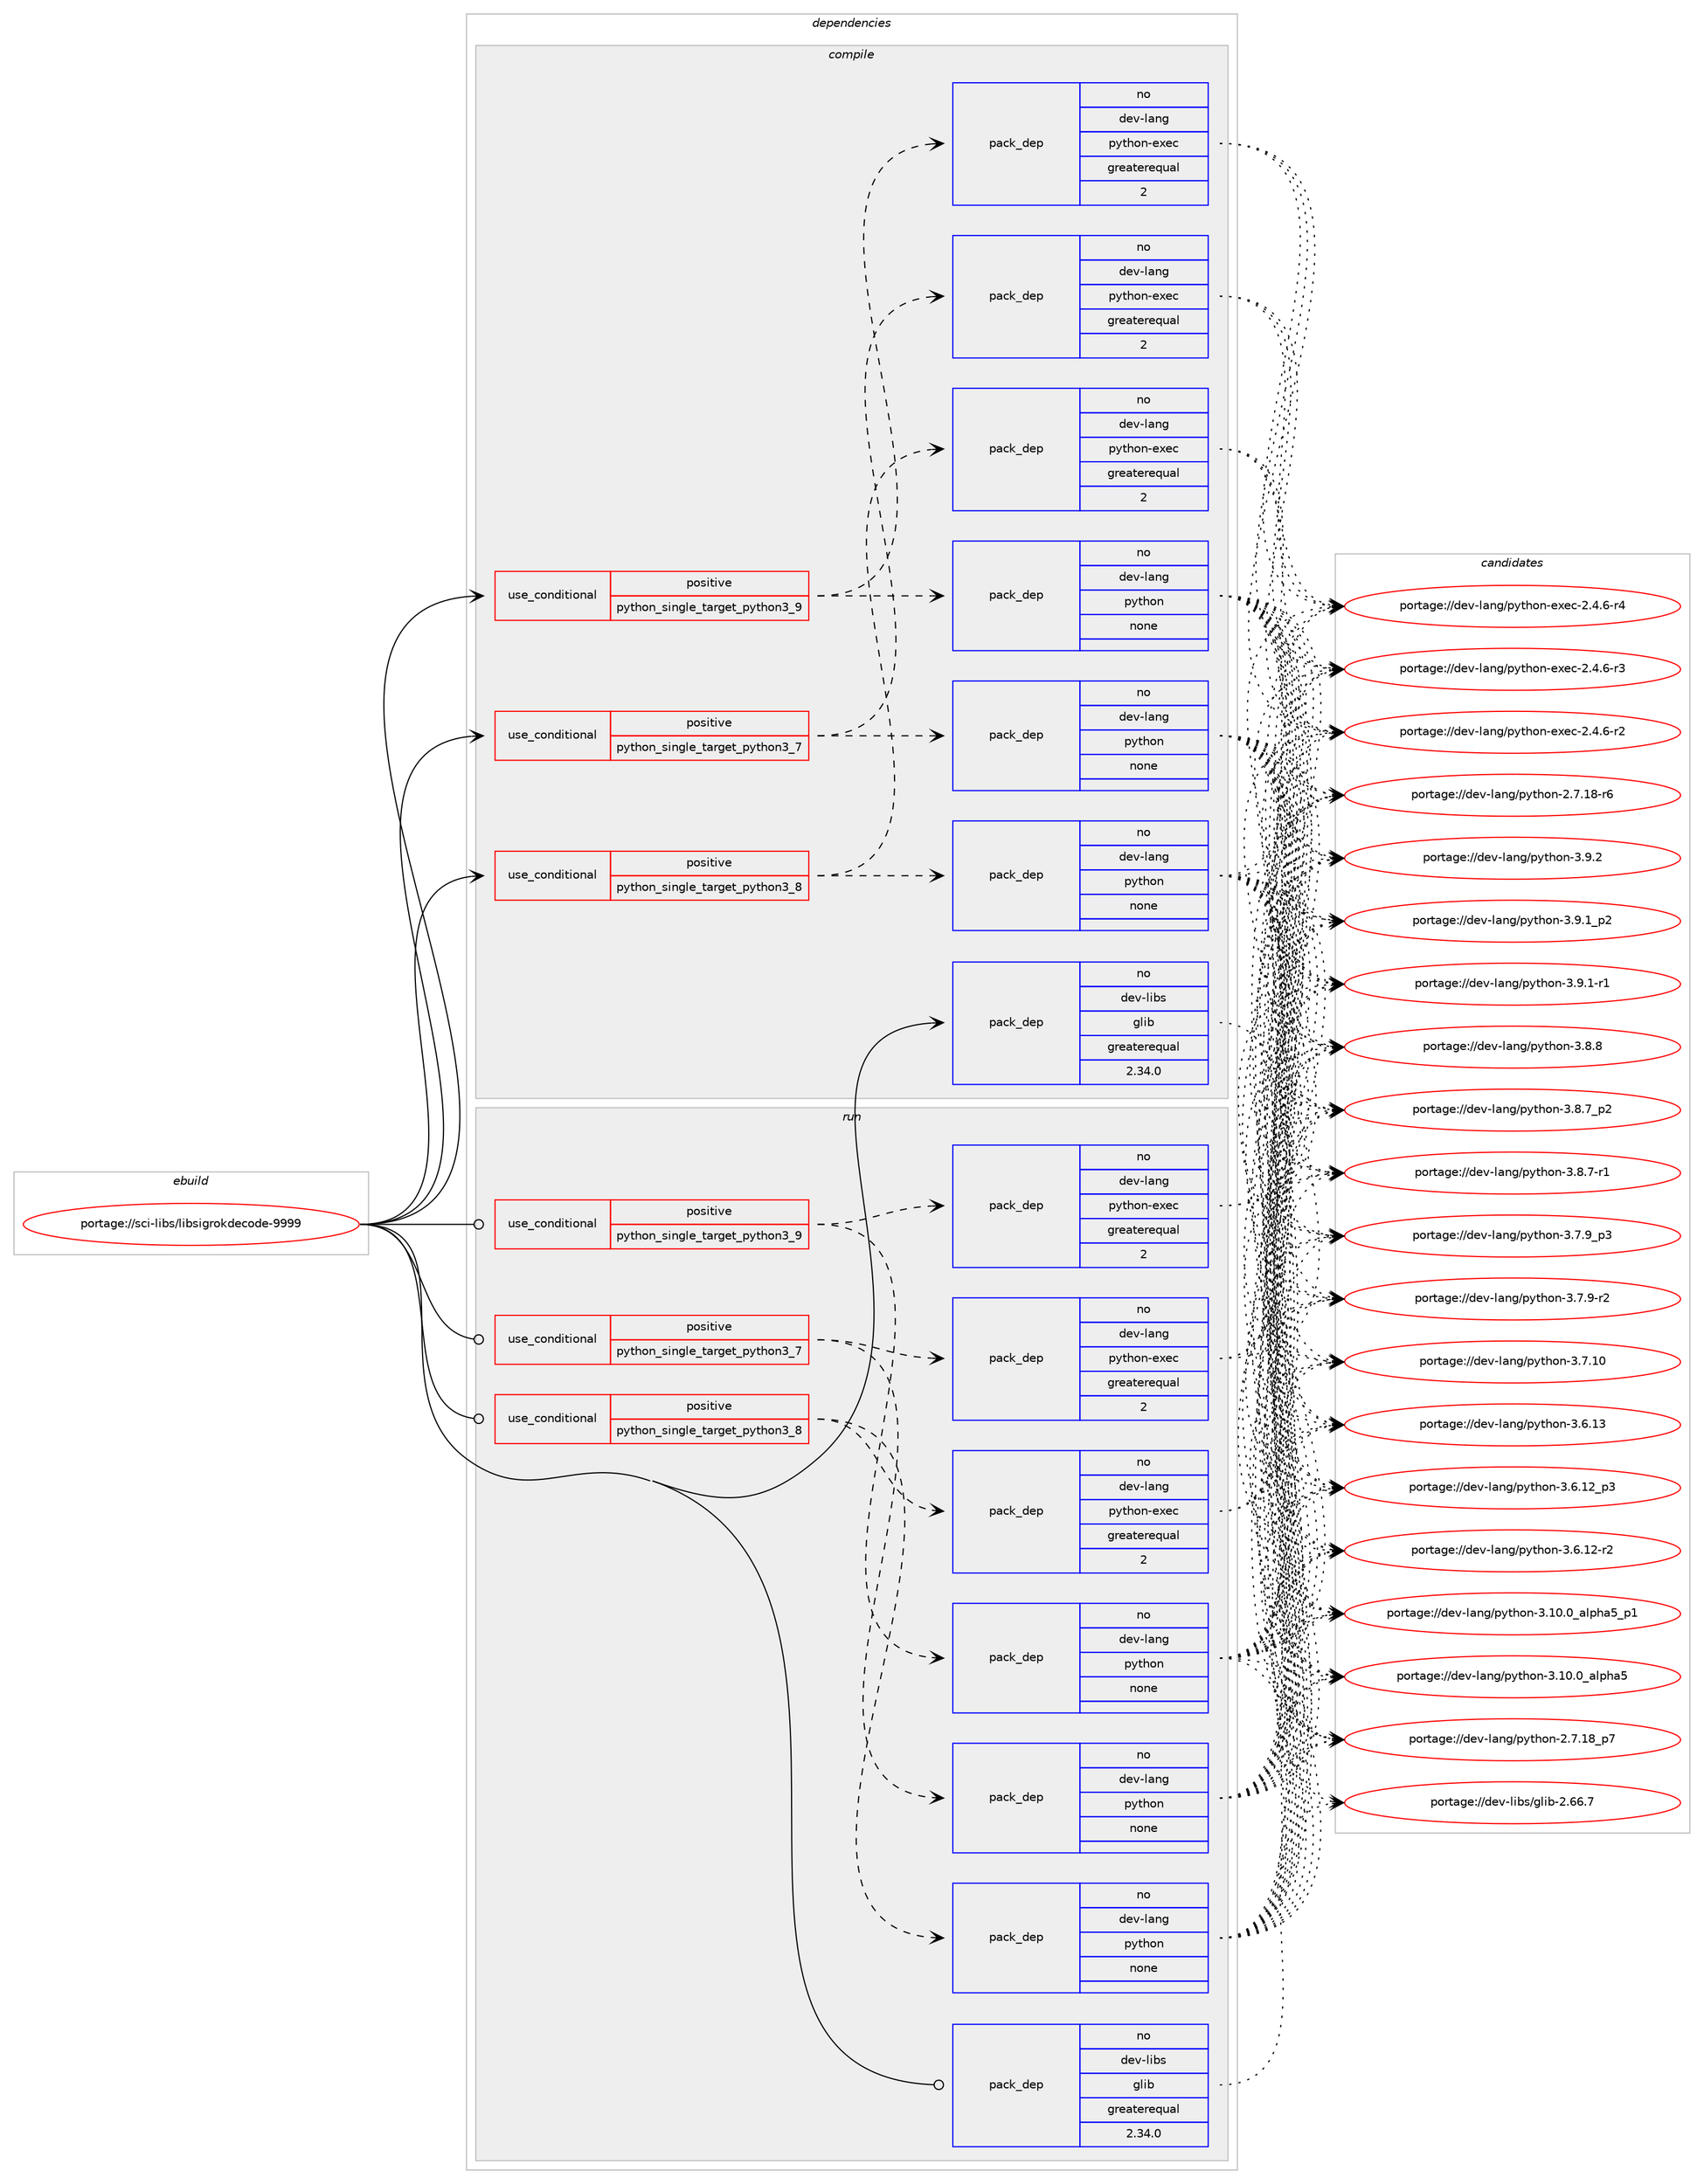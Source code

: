 digraph prolog {

# *************
# Graph options
# *************

newrank=true;
concentrate=true;
compound=true;
graph [rankdir=LR,fontname=Helvetica,fontsize=10,ranksep=1.5];#, ranksep=2.5, nodesep=0.2];
edge  [arrowhead=vee];
node  [fontname=Helvetica,fontsize=10];

# **********
# The ebuild
# **********

subgraph cluster_leftcol {
color=gray;
rank=same;
label=<<i>ebuild</i>>;
id [label="portage://sci-libs/libsigrokdecode-9999", color=red, width=4, href="../sci-libs/libsigrokdecode-9999.svg"];
}

# ****************
# The dependencies
# ****************

subgraph cluster_midcol {
color=gray;
label=<<i>dependencies</i>>;
subgraph cluster_compile {
fillcolor="#eeeeee";
style=filled;
label=<<i>compile</i>>;
subgraph cond1388 {
dependency6017 [label=<<TABLE BORDER="0" CELLBORDER="1" CELLSPACING="0" CELLPADDING="4"><TR><TD ROWSPAN="3" CELLPADDING="10">use_conditional</TD></TR><TR><TD>positive</TD></TR><TR><TD>python_single_target_python3_7</TD></TR></TABLE>>, shape=none, color=red];
subgraph pack4550 {
dependency6018 [label=<<TABLE BORDER="0" CELLBORDER="1" CELLSPACING="0" CELLPADDING="4" WIDTH="220"><TR><TD ROWSPAN="6" CELLPADDING="30">pack_dep</TD></TR><TR><TD WIDTH="110">no</TD></TR><TR><TD>dev-lang</TD></TR><TR><TD>python</TD></TR><TR><TD>none</TD></TR><TR><TD></TD></TR></TABLE>>, shape=none, color=blue];
}
dependency6017:e -> dependency6018:w [weight=20,style="dashed",arrowhead="vee"];
subgraph pack4551 {
dependency6019 [label=<<TABLE BORDER="0" CELLBORDER="1" CELLSPACING="0" CELLPADDING="4" WIDTH="220"><TR><TD ROWSPAN="6" CELLPADDING="30">pack_dep</TD></TR><TR><TD WIDTH="110">no</TD></TR><TR><TD>dev-lang</TD></TR><TR><TD>python-exec</TD></TR><TR><TD>greaterequal</TD></TR><TR><TD>2</TD></TR></TABLE>>, shape=none, color=blue];
}
dependency6017:e -> dependency6019:w [weight=20,style="dashed",arrowhead="vee"];
}
id:e -> dependency6017:w [weight=20,style="solid",arrowhead="vee"];
subgraph cond1389 {
dependency6020 [label=<<TABLE BORDER="0" CELLBORDER="1" CELLSPACING="0" CELLPADDING="4"><TR><TD ROWSPAN="3" CELLPADDING="10">use_conditional</TD></TR><TR><TD>positive</TD></TR><TR><TD>python_single_target_python3_8</TD></TR></TABLE>>, shape=none, color=red];
subgraph pack4552 {
dependency6021 [label=<<TABLE BORDER="0" CELLBORDER="1" CELLSPACING="0" CELLPADDING="4" WIDTH="220"><TR><TD ROWSPAN="6" CELLPADDING="30">pack_dep</TD></TR><TR><TD WIDTH="110">no</TD></TR><TR><TD>dev-lang</TD></TR><TR><TD>python</TD></TR><TR><TD>none</TD></TR><TR><TD></TD></TR></TABLE>>, shape=none, color=blue];
}
dependency6020:e -> dependency6021:w [weight=20,style="dashed",arrowhead="vee"];
subgraph pack4553 {
dependency6022 [label=<<TABLE BORDER="0" CELLBORDER="1" CELLSPACING="0" CELLPADDING="4" WIDTH="220"><TR><TD ROWSPAN="6" CELLPADDING="30">pack_dep</TD></TR><TR><TD WIDTH="110">no</TD></TR><TR><TD>dev-lang</TD></TR><TR><TD>python-exec</TD></TR><TR><TD>greaterequal</TD></TR><TR><TD>2</TD></TR></TABLE>>, shape=none, color=blue];
}
dependency6020:e -> dependency6022:w [weight=20,style="dashed",arrowhead="vee"];
}
id:e -> dependency6020:w [weight=20,style="solid",arrowhead="vee"];
subgraph cond1390 {
dependency6023 [label=<<TABLE BORDER="0" CELLBORDER="1" CELLSPACING="0" CELLPADDING="4"><TR><TD ROWSPAN="3" CELLPADDING="10">use_conditional</TD></TR><TR><TD>positive</TD></TR><TR><TD>python_single_target_python3_9</TD></TR></TABLE>>, shape=none, color=red];
subgraph pack4554 {
dependency6024 [label=<<TABLE BORDER="0" CELLBORDER="1" CELLSPACING="0" CELLPADDING="4" WIDTH="220"><TR><TD ROWSPAN="6" CELLPADDING="30">pack_dep</TD></TR><TR><TD WIDTH="110">no</TD></TR><TR><TD>dev-lang</TD></TR><TR><TD>python</TD></TR><TR><TD>none</TD></TR><TR><TD></TD></TR></TABLE>>, shape=none, color=blue];
}
dependency6023:e -> dependency6024:w [weight=20,style="dashed",arrowhead="vee"];
subgraph pack4555 {
dependency6025 [label=<<TABLE BORDER="0" CELLBORDER="1" CELLSPACING="0" CELLPADDING="4" WIDTH="220"><TR><TD ROWSPAN="6" CELLPADDING="30">pack_dep</TD></TR><TR><TD WIDTH="110">no</TD></TR><TR><TD>dev-lang</TD></TR><TR><TD>python-exec</TD></TR><TR><TD>greaterequal</TD></TR><TR><TD>2</TD></TR></TABLE>>, shape=none, color=blue];
}
dependency6023:e -> dependency6025:w [weight=20,style="dashed",arrowhead="vee"];
}
id:e -> dependency6023:w [weight=20,style="solid",arrowhead="vee"];
subgraph pack4556 {
dependency6026 [label=<<TABLE BORDER="0" CELLBORDER="1" CELLSPACING="0" CELLPADDING="4" WIDTH="220"><TR><TD ROWSPAN="6" CELLPADDING="30">pack_dep</TD></TR><TR><TD WIDTH="110">no</TD></TR><TR><TD>dev-libs</TD></TR><TR><TD>glib</TD></TR><TR><TD>greaterequal</TD></TR><TR><TD>2.34.0</TD></TR></TABLE>>, shape=none, color=blue];
}
id:e -> dependency6026:w [weight=20,style="solid",arrowhead="vee"];
}
subgraph cluster_compileandrun {
fillcolor="#eeeeee";
style=filled;
label=<<i>compile and run</i>>;
}
subgraph cluster_run {
fillcolor="#eeeeee";
style=filled;
label=<<i>run</i>>;
subgraph cond1391 {
dependency6027 [label=<<TABLE BORDER="0" CELLBORDER="1" CELLSPACING="0" CELLPADDING="4"><TR><TD ROWSPAN="3" CELLPADDING="10">use_conditional</TD></TR><TR><TD>positive</TD></TR><TR><TD>python_single_target_python3_7</TD></TR></TABLE>>, shape=none, color=red];
subgraph pack4557 {
dependency6028 [label=<<TABLE BORDER="0" CELLBORDER="1" CELLSPACING="0" CELLPADDING="4" WIDTH="220"><TR><TD ROWSPAN="6" CELLPADDING="30">pack_dep</TD></TR><TR><TD WIDTH="110">no</TD></TR><TR><TD>dev-lang</TD></TR><TR><TD>python</TD></TR><TR><TD>none</TD></TR><TR><TD></TD></TR></TABLE>>, shape=none, color=blue];
}
dependency6027:e -> dependency6028:w [weight=20,style="dashed",arrowhead="vee"];
subgraph pack4558 {
dependency6029 [label=<<TABLE BORDER="0" CELLBORDER="1" CELLSPACING="0" CELLPADDING="4" WIDTH="220"><TR><TD ROWSPAN="6" CELLPADDING="30">pack_dep</TD></TR><TR><TD WIDTH="110">no</TD></TR><TR><TD>dev-lang</TD></TR><TR><TD>python-exec</TD></TR><TR><TD>greaterequal</TD></TR><TR><TD>2</TD></TR></TABLE>>, shape=none, color=blue];
}
dependency6027:e -> dependency6029:w [weight=20,style="dashed",arrowhead="vee"];
}
id:e -> dependency6027:w [weight=20,style="solid",arrowhead="odot"];
subgraph cond1392 {
dependency6030 [label=<<TABLE BORDER="0" CELLBORDER="1" CELLSPACING="0" CELLPADDING="4"><TR><TD ROWSPAN="3" CELLPADDING="10">use_conditional</TD></TR><TR><TD>positive</TD></TR><TR><TD>python_single_target_python3_8</TD></TR></TABLE>>, shape=none, color=red];
subgraph pack4559 {
dependency6031 [label=<<TABLE BORDER="0" CELLBORDER="1" CELLSPACING="0" CELLPADDING="4" WIDTH="220"><TR><TD ROWSPAN="6" CELLPADDING="30">pack_dep</TD></TR><TR><TD WIDTH="110">no</TD></TR><TR><TD>dev-lang</TD></TR><TR><TD>python</TD></TR><TR><TD>none</TD></TR><TR><TD></TD></TR></TABLE>>, shape=none, color=blue];
}
dependency6030:e -> dependency6031:w [weight=20,style="dashed",arrowhead="vee"];
subgraph pack4560 {
dependency6032 [label=<<TABLE BORDER="0" CELLBORDER="1" CELLSPACING="0" CELLPADDING="4" WIDTH="220"><TR><TD ROWSPAN="6" CELLPADDING="30">pack_dep</TD></TR><TR><TD WIDTH="110">no</TD></TR><TR><TD>dev-lang</TD></TR><TR><TD>python-exec</TD></TR><TR><TD>greaterequal</TD></TR><TR><TD>2</TD></TR></TABLE>>, shape=none, color=blue];
}
dependency6030:e -> dependency6032:w [weight=20,style="dashed",arrowhead="vee"];
}
id:e -> dependency6030:w [weight=20,style="solid",arrowhead="odot"];
subgraph cond1393 {
dependency6033 [label=<<TABLE BORDER="0" CELLBORDER="1" CELLSPACING="0" CELLPADDING="4"><TR><TD ROWSPAN="3" CELLPADDING="10">use_conditional</TD></TR><TR><TD>positive</TD></TR><TR><TD>python_single_target_python3_9</TD></TR></TABLE>>, shape=none, color=red];
subgraph pack4561 {
dependency6034 [label=<<TABLE BORDER="0" CELLBORDER="1" CELLSPACING="0" CELLPADDING="4" WIDTH="220"><TR><TD ROWSPAN="6" CELLPADDING="30">pack_dep</TD></TR><TR><TD WIDTH="110">no</TD></TR><TR><TD>dev-lang</TD></TR><TR><TD>python</TD></TR><TR><TD>none</TD></TR><TR><TD></TD></TR></TABLE>>, shape=none, color=blue];
}
dependency6033:e -> dependency6034:w [weight=20,style="dashed",arrowhead="vee"];
subgraph pack4562 {
dependency6035 [label=<<TABLE BORDER="0" CELLBORDER="1" CELLSPACING="0" CELLPADDING="4" WIDTH="220"><TR><TD ROWSPAN="6" CELLPADDING="30">pack_dep</TD></TR><TR><TD WIDTH="110">no</TD></TR><TR><TD>dev-lang</TD></TR><TR><TD>python-exec</TD></TR><TR><TD>greaterequal</TD></TR><TR><TD>2</TD></TR></TABLE>>, shape=none, color=blue];
}
dependency6033:e -> dependency6035:w [weight=20,style="dashed",arrowhead="vee"];
}
id:e -> dependency6033:w [weight=20,style="solid",arrowhead="odot"];
subgraph pack4563 {
dependency6036 [label=<<TABLE BORDER="0" CELLBORDER="1" CELLSPACING="0" CELLPADDING="4" WIDTH="220"><TR><TD ROWSPAN="6" CELLPADDING="30">pack_dep</TD></TR><TR><TD WIDTH="110">no</TD></TR><TR><TD>dev-libs</TD></TR><TR><TD>glib</TD></TR><TR><TD>greaterequal</TD></TR><TR><TD>2.34.0</TD></TR></TABLE>>, shape=none, color=blue];
}
id:e -> dependency6036:w [weight=20,style="solid",arrowhead="odot"];
}
}

# **************
# The candidates
# **************

subgraph cluster_choices {
rank=same;
color=gray;
label=<<i>candidates</i>>;

subgraph choice4550 {
color=black;
nodesep=1;
choice100101118451089711010347112121116104111110455146574650 [label="portage://dev-lang/python-3.9.2", color=red, width=4,href="../dev-lang/python-3.9.2.svg"];
choice1001011184510897110103471121211161041111104551465746499511250 [label="portage://dev-lang/python-3.9.1_p2", color=red, width=4,href="../dev-lang/python-3.9.1_p2.svg"];
choice1001011184510897110103471121211161041111104551465746494511449 [label="portage://dev-lang/python-3.9.1-r1", color=red, width=4,href="../dev-lang/python-3.9.1-r1.svg"];
choice100101118451089711010347112121116104111110455146564656 [label="portage://dev-lang/python-3.8.8", color=red, width=4,href="../dev-lang/python-3.8.8.svg"];
choice1001011184510897110103471121211161041111104551465646559511250 [label="portage://dev-lang/python-3.8.7_p2", color=red, width=4,href="../dev-lang/python-3.8.7_p2.svg"];
choice1001011184510897110103471121211161041111104551465646554511449 [label="portage://dev-lang/python-3.8.7-r1", color=red, width=4,href="../dev-lang/python-3.8.7-r1.svg"];
choice1001011184510897110103471121211161041111104551465546579511251 [label="portage://dev-lang/python-3.7.9_p3", color=red, width=4,href="../dev-lang/python-3.7.9_p3.svg"];
choice1001011184510897110103471121211161041111104551465546574511450 [label="portage://dev-lang/python-3.7.9-r2", color=red, width=4,href="../dev-lang/python-3.7.9-r2.svg"];
choice10010111845108971101034711212111610411111045514655464948 [label="portage://dev-lang/python-3.7.10", color=red, width=4,href="../dev-lang/python-3.7.10.svg"];
choice10010111845108971101034711212111610411111045514654464951 [label="portage://dev-lang/python-3.6.13", color=red, width=4,href="../dev-lang/python-3.6.13.svg"];
choice100101118451089711010347112121116104111110455146544649509511251 [label="portage://dev-lang/python-3.6.12_p3", color=red, width=4,href="../dev-lang/python-3.6.12_p3.svg"];
choice100101118451089711010347112121116104111110455146544649504511450 [label="portage://dev-lang/python-3.6.12-r2", color=red, width=4,href="../dev-lang/python-3.6.12-r2.svg"];
choice10010111845108971101034711212111610411111045514649484648959710811210497539511249 [label="portage://dev-lang/python-3.10.0_alpha5_p1", color=red, width=4,href="../dev-lang/python-3.10.0_alpha5_p1.svg"];
choice1001011184510897110103471121211161041111104551464948464895971081121049753 [label="portage://dev-lang/python-3.10.0_alpha5", color=red, width=4,href="../dev-lang/python-3.10.0_alpha5.svg"];
choice100101118451089711010347112121116104111110455046554649569511255 [label="portage://dev-lang/python-2.7.18_p7", color=red, width=4,href="../dev-lang/python-2.7.18_p7.svg"];
choice100101118451089711010347112121116104111110455046554649564511454 [label="portage://dev-lang/python-2.7.18-r6", color=red, width=4,href="../dev-lang/python-2.7.18-r6.svg"];
dependency6018:e -> choice100101118451089711010347112121116104111110455146574650:w [style=dotted,weight="100"];
dependency6018:e -> choice1001011184510897110103471121211161041111104551465746499511250:w [style=dotted,weight="100"];
dependency6018:e -> choice1001011184510897110103471121211161041111104551465746494511449:w [style=dotted,weight="100"];
dependency6018:e -> choice100101118451089711010347112121116104111110455146564656:w [style=dotted,weight="100"];
dependency6018:e -> choice1001011184510897110103471121211161041111104551465646559511250:w [style=dotted,weight="100"];
dependency6018:e -> choice1001011184510897110103471121211161041111104551465646554511449:w [style=dotted,weight="100"];
dependency6018:e -> choice1001011184510897110103471121211161041111104551465546579511251:w [style=dotted,weight="100"];
dependency6018:e -> choice1001011184510897110103471121211161041111104551465546574511450:w [style=dotted,weight="100"];
dependency6018:e -> choice10010111845108971101034711212111610411111045514655464948:w [style=dotted,weight="100"];
dependency6018:e -> choice10010111845108971101034711212111610411111045514654464951:w [style=dotted,weight="100"];
dependency6018:e -> choice100101118451089711010347112121116104111110455146544649509511251:w [style=dotted,weight="100"];
dependency6018:e -> choice100101118451089711010347112121116104111110455146544649504511450:w [style=dotted,weight="100"];
dependency6018:e -> choice10010111845108971101034711212111610411111045514649484648959710811210497539511249:w [style=dotted,weight="100"];
dependency6018:e -> choice1001011184510897110103471121211161041111104551464948464895971081121049753:w [style=dotted,weight="100"];
dependency6018:e -> choice100101118451089711010347112121116104111110455046554649569511255:w [style=dotted,weight="100"];
dependency6018:e -> choice100101118451089711010347112121116104111110455046554649564511454:w [style=dotted,weight="100"];
}
subgraph choice4551 {
color=black;
nodesep=1;
choice10010111845108971101034711212111610411111045101120101994550465246544511452 [label="portage://dev-lang/python-exec-2.4.6-r4", color=red, width=4,href="../dev-lang/python-exec-2.4.6-r4.svg"];
choice10010111845108971101034711212111610411111045101120101994550465246544511451 [label="portage://dev-lang/python-exec-2.4.6-r3", color=red, width=4,href="../dev-lang/python-exec-2.4.6-r3.svg"];
choice10010111845108971101034711212111610411111045101120101994550465246544511450 [label="portage://dev-lang/python-exec-2.4.6-r2", color=red, width=4,href="../dev-lang/python-exec-2.4.6-r2.svg"];
dependency6019:e -> choice10010111845108971101034711212111610411111045101120101994550465246544511452:w [style=dotted,weight="100"];
dependency6019:e -> choice10010111845108971101034711212111610411111045101120101994550465246544511451:w [style=dotted,weight="100"];
dependency6019:e -> choice10010111845108971101034711212111610411111045101120101994550465246544511450:w [style=dotted,weight="100"];
}
subgraph choice4552 {
color=black;
nodesep=1;
choice100101118451089711010347112121116104111110455146574650 [label="portage://dev-lang/python-3.9.2", color=red, width=4,href="../dev-lang/python-3.9.2.svg"];
choice1001011184510897110103471121211161041111104551465746499511250 [label="portage://dev-lang/python-3.9.1_p2", color=red, width=4,href="../dev-lang/python-3.9.1_p2.svg"];
choice1001011184510897110103471121211161041111104551465746494511449 [label="portage://dev-lang/python-3.9.1-r1", color=red, width=4,href="../dev-lang/python-3.9.1-r1.svg"];
choice100101118451089711010347112121116104111110455146564656 [label="portage://dev-lang/python-3.8.8", color=red, width=4,href="../dev-lang/python-3.8.8.svg"];
choice1001011184510897110103471121211161041111104551465646559511250 [label="portage://dev-lang/python-3.8.7_p2", color=red, width=4,href="../dev-lang/python-3.8.7_p2.svg"];
choice1001011184510897110103471121211161041111104551465646554511449 [label="portage://dev-lang/python-3.8.7-r1", color=red, width=4,href="../dev-lang/python-3.8.7-r1.svg"];
choice1001011184510897110103471121211161041111104551465546579511251 [label="portage://dev-lang/python-3.7.9_p3", color=red, width=4,href="../dev-lang/python-3.7.9_p3.svg"];
choice1001011184510897110103471121211161041111104551465546574511450 [label="portage://dev-lang/python-3.7.9-r2", color=red, width=4,href="../dev-lang/python-3.7.9-r2.svg"];
choice10010111845108971101034711212111610411111045514655464948 [label="portage://dev-lang/python-3.7.10", color=red, width=4,href="../dev-lang/python-3.7.10.svg"];
choice10010111845108971101034711212111610411111045514654464951 [label="portage://dev-lang/python-3.6.13", color=red, width=4,href="../dev-lang/python-3.6.13.svg"];
choice100101118451089711010347112121116104111110455146544649509511251 [label="portage://dev-lang/python-3.6.12_p3", color=red, width=4,href="../dev-lang/python-3.6.12_p3.svg"];
choice100101118451089711010347112121116104111110455146544649504511450 [label="portage://dev-lang/python-3.6.12-r2", color=red, width=4,href="../dev-lang/python-3.6.12-r2.svg"];
choice10010111845108971101034711212111610411111045514649484648959710811210497539511249 [label="portage://dev-lang/python-3.10.0_alpha5_p1", color=red, width=4,href="../dev-lang/python-3.10.0_alpha5_p1.svg"];
choice1001011184510897110103471121211161041111104551464948464895971081121049753 [label="portage://dev-lang/python-3.10.0_alpha5", color=red, width=4,href="../dev-lang/python-3.10.0_alpha5.svg"];
choice100101118451089711010347112121116104111110455046554649569511255 [label="portage://dev-lang/python-2.7.18_p7", color=red, width=4,href="../dev-lang/python-2.7.18_p7.svg"];
choice100101118451089711010347112121116104111110455046554649564511454 [label="portage://dev-lang/python-2.7.18-r6", color=red, width=4,href="../dev-lang/python-2.7.18-r6.svg"];
dependency6021:e -> choice100101118451089711010347112121116104111110455146574650:w [style=dotted,weight="100"];
dependency6021:e -> choice1001011184510897110103471121211161041111104551465746499511250:w [style=dotted,weight="100"];
dependency6021:e -> choice1001011184510897110103471121211161041111104551465746494511449:w [style=dotted,weight="100"];
dependency6021:e -> choice100101118451089711010347112121116104111110455146564656:w [style=dotted,weight="100"];
dependency6021:e -> choice1001011184510897110103471121211161041111104551465646559511250:w [style=dotted,weight="100"];
dependency6021:e -> choice1001011184510897110103471121211161041111104551465646554511449:w [style=dotted,weight="100"];
dependency6021:e -> choice1001011184510897110103471121211161041111104551465546579511251:w [style=dotted,weight="100"];
dependency6021:e -> choice1001011184510897110103471121211161041111104551465546574511450:w [style=dotted,weight="100"];
dependency6021:e -> choice10010111845108971101034711212111610411111045514655464948:w [style=dotted,weight="100"];
dependency6021:e -> choice10010111845108971101034711212111610411111045514654464951:w [style=dotted,weight="100"];
dependency6021:e -> choice100101118451089711010347112121116104111110455146544649509511251:w [style=dotted,weight="100"];
dependency6021:e -> choice100101118451089711010347112121116104111110455146544649504511450:w [style=dotted,weight="100"];
dependency6021:e -> choice10010111845108971101034711212111610411111045514649484648959710811210497539511249:w [style=dotted,weight="100"];
dependency6021:e -> choice1001011184510897110103471121211161041111104551464948464895971081121049753:w [style=dotted,weight="100"];
dependency6021:e -> choice100101118451089711010347112121116104111110455046554649569511255:w [style=dotted,weight="100"];
dependency6021:e -> choice100101118451089711010347112121116104111110455046554649564511454:w [style=dotted,weight="100"];
}
subgraph choice4553 {
color=black;
nodesep=1;
choice10010111845108971101034711212111610411111045101120101994550465246544511452 [label="portage://dev-lang/python-exec-2.4.6-r4", color=red, width=4,href="../dev-lang/python-exec-2.4.6-r4.svg"];
choice10010111845108971101034711212111610411111045101120101994550465246544511451 [label="portage://dev-lang/python-exec-2.4.6-r3", color=red, width=4,href="../dev-lang/python-exec-2.4.6-r3.svg"];
choice10010111845108971101034711212111610411111045101120101994550465246544511450 [label="portage://dev-lang/python-exec-2.4.6-r2", color=red, width=4,href="../dev-lang/python-exec-2.4.6-r2.svg"];
dependency6022:e -> choice10010111845108971101034711212111610411111045101120101994550465246544511452:w [style=dotted,weight="100"];
dependency6022:e -> choice10010111845108971101034711212111610411111045101120101994550465246544511451:w [style=dotted,weight="100"];
dependency6022:e -> choice10010111845108971101034711212111610411111045101120101994550465246544511450:w [style=dotted,weight="100"];
}
subgraph choice4554 {
color=black;
nodesep=1;
choice100101118451089711010347112121116104111110455146574650 [label="portage://dev-lang/python-3.9.2", color=red, width=4,href="../dev-lang/python-3.9.2.svg"];
choice1001011184510897110103471121211161041111104551465746499511250 [label="portage://dev-lang/python-3.9.1_p2", color=red, width=4,href="../dev-lang/python-3.9.1_p2.svg"];
choice1001011184510897110103471121211161041111104551465746494511449 [label="portage://dev-lang/python-3.9.1-r1", color=red, width=4,href="../dev-lang/python-3.9.1-r1.svg"];
choice100101118451089711010347112121116104111110455146564656 [label="portage://dev-lang/python-3.8.8", color=red, width=4,href="../dev-lang/python-3.8.8.svg"];
choice1001011184510897110103471121211161041111104551465646559511250 [label="portage://dev-lang/python-3.8.7_p2", color=red, width=4,href="../dev-lang/python-3.8.7_p2.svg"];
choice1001011184510897110103471121211161041111104551465646554511449 [label="portage://dev-lang/python-3.8.7-r1", color=red, width=4,href="../dev-lang/python-3.8.7-r1.svg"];
choice1001011184510897110103471121211161041111104551465546579511251 [label="portage://dev-lang/python-3.7.9_p3", color=red, width=4,href="../dev-lang/python-3.7.9_p3.svg"];
choice1001011184510897110103471121211161041111104551465546574511450 [label="portage://dev-lang/python-3.7.9-r2", color=red, width=4,href="../dev-lang/python-3.7.9-r2.svg"];
choice10010111845108971101034711212111610411111045514655464948 [label="portage://dev-lang/python-3.7.10", color=red, width=4,href="../dev-lang/python-3.7.10.svg"];
choice10010111845108971101034711212111610411111045514654464951 [label="portage://dev-lang/python-3.6.13", color=red, width=4,href="../dev-lang/python-3.6.13.svg"];
choice100101118451089711010347112121116104111110455146544649509511251 [label="portage://dev-lang/python-3.6.12_p3", color=red, width=4,href="../dev-lang/python-3.6.12_p3.svg"];
choice100101118451089711010347112121116104111110455146544649504511450 [label="portage://dev-lang/python-3.6.12-r2", color=red, width=4,href="../dev-lang/python-3.6.12-r2.svg"];
choice10010111845108971101034711212111610411111045514649484648959710811210497539511249 [label="portage://dev-lang/python-3.10.0_alpha5_p1", color=red, width=4,href="../dev-lang/python-3.10.0_alpha5_p1.svg"];
choice1001011184510897110103471121211161041111104551464948464895971081121049753 [label="portage://dev-lang/python-3.10.0_alpha5", color=red, width=4,href="../dev-lang/python-3.10.0_alpha5.svg"];
choice100101118451089711010347112121116104111110455046554649569511255 [label="portage://dev-lang/python-2.7.18_p7", color=red, width=4,href="../dev-lang/python-2.7.18_p7.svg"];
choice100101118451089711010347112121116104111110455046554649564511454 [label="portage://dev-lang/python-2.7.18-r6", color=red, width=4,href="../dev-lang/python-2.7.18-r6.svg"];
dependency6024:e -> choice100101118451089711010347112121116104111110455146574650:w [style=dotted,weight="100"];
dependency6024:e -> choice1001011184510897110103471121211161041111104551465746499511250:w [style=dotted,weight="100"];
dependency6024:e -> choice1001011184510897110103471121211161041111104551465746494511449:w [style=dotted,weight="100"];
dependency6024:e -> choice100101118451089711010347112121116104111110455146564656:w [style=dotted,weight="100"];
dependency6024:e -> choice1001011184510897110103471121211161041111104551465646559511250:w [style=dotted,weight="100"];
dependency6024:e -> choice1001011184510897110103471121211161041111104551465646554511449:w [style=dotted,weight="100"];
dependency6024:e -> choice1001011184510897110103471121211161041111104551465546579511251:w [style=dotted,weight="100"];
dependency6024:e -> choice1001011184510897110103471121211161041111104551465546574511450:w [style=dotted,weight="100"];
dependency6024:e -> choice10010111845108971101034711212111610411111045514655464948:w [style=dotted,weight="100"];
dependency6024:e -> choice10010111845108971101034711212111610411111045514654464951:w [style=dotted,weight="100"];
dependency6024:e -> choice100101118451089711010347112121116104111110455146544649509511251:w [style=dotted,weight="100"];
dependency6024:e -> choice100101118451089711010347112121116104111110455146544649504511450:w [style=dotted,weight="100"];
dependency6024:e -> choice10010111845108971101034711212111610411111045514649484648959710811210497539511249:w [style=dotted,weight="100"];
dependency6024:e -> choice1001011184510897110103471121211161041111104551464948464895971081121049753:w [style=dotted,weight="100"];
dependency6024:e -> choice100101118451089711010347112121116104111110455046554649569511255:w [style=dotted,weight="100"];
dependency6024:e -> choice100101118451089711010347112121116104111110455046554649564511454:w [style=dotted,weight="100"];
}
subgraph choice4555 {
color=black;
nodesep=1;
choice10010111845108971101034711212111610411111045101120101994550465246544511452 [label="portage://dev-lang/python-exec-2.4.6-r4", color=red, width=4,href="../dev-lang/python-exec-2.4.6-r4.svg"];
choice10010111845108971101034711212111610411111045101120101994550465246544511451 [label="portage://dev-lang/python-exec-2.4.6-r3", color=red, width=4,href="../dev-lang/python-exec-2.4.6-r3.svg"];
choice10010111845108971101034711212111610411111045101120101994550465246544511450 [label="portage://dev-lang/python-exec-2.4.6-r2", color=red, width=4,href="../dev-lang/python-exec-2.4.6-r2.svg"];
dependency6025:e -> choice10010111845108971101034711212111610411111045101120101994550465246544511452:w [style=dotted,weight="100"];
dependency6025:e -> choice10010111845108971101034711212111610411111045101120101994550465246544511451:w [style=dotted,weight="100"];
dependency6025:e -> choice10010111845108971101034711212111610411111045101120101994550465246544511450:w [style=dotted,weight="100"];
}
subgraph choice4556 {
color=black;
nodesep=1;
choice1001011184510810598115471031081059845504654544655 [label="portage://dev-libs/glib-2.66.7", color=red, width=4,href="../dev-libs/glib-2.66.7.svg"];
dependency6026:e -> choice1001011184510810598115471031081059845504654544655:w [style=dotted,weight="100"];
}
subgraph choice4557 {
color=black;
nodesep=1;
choice100101118451089711010347112121116104111110455146574650 [label="portage://dev-lang/python-3.9.2", color=red, width=4,href="../dev-lang/python-3.9.2.svg"];
choice1001011184510897110103471121211161041111104551465746499511250 [label="portage://dev-lang/python-3.9.1_p2", color=red, width=4,href="../dev-lang/python-3.9.1_p2.svg"];
choice1001011184510897110103471121211161041111104551465746494511449 [label="portage://dev-lang/python-3.9.1-r1", color=red, width=4,href="../dev-lang/python-3.9.1-r1.svg"];
choice100101118451089711010347112121116104111110455146564656 [label="portage://dev-lang/python-3.8.8", color=red, width=4,href="../dev-lang/python-3.8.8.svg"];
choice1001011184510897110103471121211161041111104551465646559511250 [label="portage://dev-lang/python-3.8.7_p2", color=red, width=4,href="../dev-lang/python-3.8.7_p2.svg"];
choice1001011184510897110103471121211161041111104551465646554511449 [label="portage://dev-lang/python-3.8.7-r1", color=red, width=4,href="../dev-lang/python-3.8.7-r1.svg"];
choice1001011184510897110103471121211161041111104551465546579511251 [label="portage://dev-lang/python-3.7.9_p3", color=red, width=4,href="../dev-lang/python-3.7.9_p3.svg"];
choice1001011184510897110103471121211161041111104551465546574511450 [label="portage://dev-lang/python-3.7.9-r2", color=red, width=4,href="../dev-lang/python-3.7.9-r2.svg"];
choice10010111845108971101034711212111610411111045514655464948 [label="portage://dev-lang/python-3.7.10", color=red, width=4,href="../dev-lang/python-3.7.10.svg"];
choice10010111845108971101034711212111610411111045514654464951 [label="portage://dev-lang/python-3.6.13", color=red, width=4,href="../dev-lang/python-3.6.13.svg"];
choice100101118451089711010347112121116104111110455146544649509511251 [label="portage://dev-lang/python-3.6.12_p3", color=red, width=4,href="../dev-lang/python-3.6.12_p3.svg"];
choice100101118451089711010347112121116104111110455146544649504511450 [label="portage://dev-lang/python-3.6.12-r2", color=red, width=4,href="../dev-lang/python-3.6.12-r2.svg"];
choice10010111845108971101034711212111610411111045514649484648959710811210497539511249 [label="portage://dev-lang/python-3.10.0_alpha5_p1", color=red, width=4,href="../dev-lang/python-3.10.0_alpha5_p1.svg"];
choice1001011184510897110103471121211161041111104551464948464895971081121049753 [label="portage://dev-lang/python-3.10.0_alpha5", color=red, width=4,href="../dev-lang/python-3.10.0_alpha5.svg"];
choice100101118451089711010347112121116104111110455046554649569511255 [label="portage://dev-lang/python-2.7.18_p7", color=red, width=4,href="../dev-lang/python-2.7.18_p7.svg"];
choice100101118451089711010347112121116104111110455046554649564511454 [label="portage://dev-lang/python-2.7.18-r6", color=red, width=4,href="../dev-lang/python-2.7.18-r6.svg"];
dependency6028:e -> choice100101118451089711010347112121116104111110455146574650:w [style=dotted,weight="100"];
dependency6028:e -> choice1001011184510897110103471121211161041111104551465746499511250:w [style=dotted,weight="100"];
dependency6028:e -> choice1001011184510897110103471121211161041111104551465746494511449:w [style=dotted,weight="100"];
dependency6028:e -> choice100101118451089711010347112121116104111110455146564656:w [style=dotted,weight="100"];
dependency6028:e -> choice1001011184510897110103471121211161041111104551465646559511250:w [style=dotted,weight="100"];
dependency6028:e -> choice1001011184510897110103471121211161041111104551465646554511449:w [style=dotted,weight="100"];
dependency6028:e -> choice1001011184510897110103471121211161041111104551465546579511251:w [style=dotted,weight="100"];
dependency6028:e -> choice1001011184510897110103471121211161041111104551465546574511450:w [style=dotted,weight="100"];
dependency6028:e -> choice10010111845108971101034711212111610411111045514655464948:w [style=dotted,weight="100"];
dependency6028:e -> choice10010111845108971101034711212111610411111045514654464951:w [style=dotted,weight="100"];
dependency6028:e -> choice100101118451089711010347112121116104111110455146544649509511251:w [style=dotted,weight="100"];
dependency6028:e -> choice100101118451089711010347112121116104111110455146544649504511450:w [style=dotted,weight="100"];
dependency6028:e -> choice10010111845108971101034711212111610411111045514649484648959710811210497539511249:w [style=dotted,weight="100"];
dependency6028:e -> choice1001011184510897110103471121211161041111104551464948464895971081121049753:w [style=dotted,weight="100"];
dependency6028:e -> choice100101118451089711010347112121116104111110455046554649569511255:w [style=dotted,weight="100"];
dependency6028:e -> choice100101118451089711010347112121116104111110455046554649564511454:w [style=dotted,weight="100"];
}
subgraph choice4558 {
color=black;
nodesep=1;
choice10010111845108971101034711212111610411111045101120101994550465246544511452 [label="portage://dev-lang/python-exec-2.4.6-r4", color=red, width=4,href="../dev-lang/python-exec-2.4.6-r4.svg"];
choice10010111845108971101034711212111610411111045101120101994550465246544511451 [label="portage://dev-lang/python-exec-2.4.6-r3", color=red, width=4,href="../dev-lang/python-exec-2.4.6-r3.svg"];
choice10010111845108971101034711212111610411111045101120101994550465246544511450 [label="portage://dev-lang/python-exec-2.4.6-r2", color=red, width=4,href="../dev-lang/python-exec-2.4.6-r2.svg"];
dependency6029:e -> choice10010111845108971101034711212111610411111045101120101994550465246544511452:w [style=dotted,weight="100"];
dependency6029:e -> choice10010111845108971101034711212111610411111045101120101994550465246544511451:w [style=dotted,weight="100"];
dependency6029:e -> choice10010111845108971101034711212111610411111045101120101994550465246544511450:w [style=dotted,weight="100"];
}
subgraph choice4559 {
color=black;
nodesep=1;
choice100101118451089711010347112121116104111110455146574650 [label="portage://dev-lang/python-3.9.2", color=red, width=4,href="../dev-lang/python-3.9.2.svg"];
choice1001011184510897110103471121211161041111104551465746499511250 [label="portage://dev-lang/python-3.9.1_p2", color=red, width=4,href="../dev-lang/python-3.9.1_p2.svg"];
choice1001011184510897110103471121211161041111104551465746494511449 [label="portage://dev-lang/python-3.9.1-r1", color=red, width=4,href="../dev-lang/python-3.9.1-r1.svg"];
choice100101118451089711010347112121116104111110455146564656 [label="portage://dev-lang/python-3.8.8", color=red, width=4,href="../dev-lang/python-3.8.8.svg"];
choice1001011184510897110103471121211161041111104551465646559511250 [label="portage://dev-lang/python-3.8.7_p2", color=red, width=4,href="../dev-lang/python-3.8.7_p2.svg"];
choice1001011184510897110103471121211161041111104551465646554511449 [label="portage://dev-lang/python-3.8.7-r1", color=red, width=4,href="../dev-lang/python-3.8.7-r1.svg"];
choice1001011184510897110103471121211161041111104551465546579511251 [label="portage://dev-lang/python-3.7.9_p3", color=red, width=4,href="../dev-lang/python-3.7.9_p3.svg"];
choice1001011184510897110103471121211161041111104551465546574511450 [label="portage://dev-lang/python-3.7.9-r2", color=red, width=4,href="../dev-lang/python-3.7.9-r2.svg"];
choice10010111845108971101034711212111610411111045514655464948 [label="portage://dev-lang/python-3.7.10", color=red, width=4,href="../dev-lang/python-3.7.10.svg"];
choice10010111845108971101034711212111610411111045514654464951 [label="portage://dev-lang/python-3.6.13", color=red, width=4,href="../dev-lang/python-3.6.13.svg"];
choice100101118451089711010347112121116104111110455146544649509511251 [label="portage://dev-lang/python-3.6.12_p3", color=red, width=4,href="../dev-lang/python-3.6.12_p3.svg"];
choice100101118451089711010347112121116104111110455146544649504511450 [label="portage://dev-lang/python-3.6.12-r2", color=red, width=4,href="../dev-lang/python-3.6.12-r2.svg"];
choice10010111845108971101034711212111610411111045514649484648959710811210497539511249 [label="portage://dev-lang/python-3.10.0_alpha5_p1", color=red, width=4,href="../dev-lang/python-3.10.0_alpha5_p1.svg"];
choice1001011184510897110103471121211161041111104551464948464895971081121049753 [label="portage://dev-lang/python-3.10.0_alpha5", color=red, width=4,href="../dev-lang/python-3.10.0_alpha5.svg"];
choice100101118451089711010347112121116104111110455046554649569511255 [label="portage://dev-lang/python-2.7.18_p7", color=red, width=4,href="../dev-lang/python-2.7.18_p7.svg"];
choice100101118451089711010347112121116104111110455046554649564511454 [label="portage://dev-lang/python-2.7.18-r6", color=red, width=4,href="../dev-lang/python-2.7.18-r6.svg"];
dependency6031:e -> choice100101118451089711010347112121116104111110455146574650:w [style=dotted,weight="100"];
dependency6031:e -> choice1001011184510897110103471121211161041111104551465746499511250:w [style=dotted,weight="100"];
dependency6031:e -> choice1001011184510897110103471121211161041111104551465746494511449:w [style=dotted,weight="100"];
dependency6031:e -> choice100101118451089711010347112121116104111110455146564656:w [style=dotted,weight="100"];
dependency6031:e -> choice1001011184510897110103471121211161041111104551465646559511250:w [style=dotted,weight="100"];
dependency6031:e -> choice1001011184510897110103471121211161041111104551465646554511449:w [style=dotted,weight="100"];
dependency6031:e -> choice1001011184510897110103471121211161041111104551465546579511251:w [style=dotted,weight="100"];
dependency6031:e -> choice1001011184510897110103471121211161041111104551465546574511450:w [style=dotted,weight="100"];
dependency6031:e -> choice10010111845108971101034711212111610411111045514655464948:w [style=dotted,weight="100"];
dependency6031:e -> choice10010111845108971101034711212111610411111045514654464951:w [style=dotted,weight="100"];
dependency6031:e -> choice100101118451089711010347112121116104111110455146544649509511251:w [style=dotted,weight="100"];
dependency6031:e -> choice100101118451089711010347112121116104111110455146544649504511450:w [style=dotted,weight="100"];
dependency6031:e -> choice10010111845108971101034711212111610411111045514649484648959710811210497539511249:w [style=dotted,weight="100"];
dependency6031:e -> choice1001011184510897110103471121211161041111104551464948464895971081121049753:w [style=dotted,weight="100"];
dependency6031:e -> choice100101118451089711010347112121116104111110455046554649569511255:w [style=dotted,weight="100"];
dependency6031:e -> choice100101118451089711010347112121116104111110455046554649564511454:w [style=dotted,weight="100"];
}
subgraph choice4560 {
color=black;
nodesep=1;
choice10010111845108971101034711212111610411111045101120101994550465246544511452 [label="portage://dev-lang/python-exec-2.4.6-r4", color=red, width=4,href="../dev-lang/python-exec-2.4.6-r4.svg"];
choice10010111845108971101034711212111610411111045101120101994550465246544511451 [label="portage://dev-lang/python-exec-2.4.6-r3", color=red, width=4,href="../dev-lang/python-exec-2.4.6-r3.svg"];
choice10010111845108971101034711212111610411111045101120101994550465246544511450 [label="portage://dev-lang/python-exec-2.4.6-r2", color=red, width=4,href="../dev-lang/python-exec-2.4.6-r2.svg"];
dependency6032:e -> choice10010111845108971101034711212111610411111045101120101994550465246544511452:w [style=dotted,weight="100"];
dependency6032:e -> choice10010111845108971101034711212111610411111045101120101994550465246544511451:w [style=dotted,weight="100"];
dependency6032:e -> choice10010111845108971101034711212111610411111045101120101994550465246544511450:w [style=dotted,weight="100"];
}
subgraph choice4561 {
color=black;
nodesep=1;
choice100101118451089711010347112121116104111110455146574650 [label="portage://dev-lang/python-3.9.2", color=red, width=4,href="../dev-lang/python-3.9.2.svg"];
choice1001011184510897110103471121211161041111104551465746499511250 [label="portage://dev-lang/python-3.9.1_p2", color=red, width=4,href="../dev-lang/python-3.9.1_p2.svg"];
choice1001011184510897110103471121211161041111104551465746494511449 [label="portage://dev-lang/python-3.9.1-r1", color=red, width=4,href="../dev-lang/python-3.9.1-r1.svg"];
choice100101118451089711010347112121116104111110455146564656 [label="portage://dev-lang/python-3.8.8", color=red, width=4,href="../dev-lang/python-3.8.8.svg"];
choice1001011184510897110103471121211161041111104551465646559511250 [label="portage://dev-lang/python-3.8.7_p2", color=red, width=4,href="../dev-lang/python-3.8.7_p2.svg"];
choice1001011184510897110103471121211161041111104551465646554511449 [label="portage://dev-lang/python-3.8.7-r1", color=red, width=4,href="../dev-lang/python-3.8.7-r1.svg"];
choice1001011184510897110103471121211161041111104551465546579511251 [label="portage://dev-lang/python-3.7.9_p3", color=red, width=4,href="../dev-lang/python-3.7.9_p3.svg"];
choice1001011184510897110103471121211161041111104551465546574511450 [label="portage://dev-lang/python-3.7.9-r2", color=red, width=4,href="../dev-lang/python-3.7.9-r2.svg"];
choice10010111845108971101034711212111610411111045514655464948 [label="portage://dev-lang/python-3.7.10", color=red, width=4,href="../dev-lang/python-3.7.10.svg"];
choice10010111845108971101034711212111610411111045514654464951 [label="portage://dev-lang/python-3.6.13", color=red, width=4,href="../dev-lang/python-3.6.13.svg"];
choice100101118451089711010347112121116104111110455146544649509511251 [label="portage://dev-lang/python-3.6.12_p3", color=red, width=4,href="../dev-lang/python-3.6.12_p3.svg"];
choice100101118451089711010347112121116104111110455146544649504511450 [label="portage://dev-lang/python-3.6.12-r2", color=red, width=4,href="../dev-lang/python-3.6.12-r2.svg"];
choice10010111845108971101034711212111610411111045514649484648959710811210497539511249 [label="portage://dev-lang/python-3.10.0_alpha5_p1", color=red, width=4,href="../dev-lang/python-3.10.0_alpha5_p1.svg"];
choice1001011184510897110103471121211161041111104551464948464895971081121049753 [label="portage://dev-lang/python-3.10.0_alpha5", color=red, width=4,href="../dev-lang/python-3.10.0_alpha5.svg"];
choice100101118451089711010347112121116104111110455046554649569511255 [label="portage://dev-lang/python-2.7.18_p7", color=red, width=4,href="../dev-lang/python-2.7.18_p7.svg"];
choice100101118451089711010347112121116104111110455046554649564511454 [label="portage://dev-lang/python-2.7.18-r6", color=red, width=4,href="../dev-lang/python-2.7.18-r6.svg"];
dependency6034:e -> choice100101118451089711010347112121116104111110455146574650:w [style=dotted,weight="100"];
dependency6034:e -> choice1001011184510897110103471121211161041111104551465746499511250:w [style=dotted,weight="100"];
dependency6034:e -> choice1001011184510897110103471121211161041111104551465746494511449:w [style=dotted,weight="100"];
dependency6034:e -> choice100101118451089711010347112121116104111110455146564656:w [style=dotted,weight="100"];
dependency6034:e -> choice1001011184510897110103471121211161041111104551465646559511250:w [style=dotted,weight="100"];
dependency6034:e -> choice1001011184510897110103471121211161041111104551465646554511449:w [style=dotted,weight="100"];
dependency6034:e -> choice1001011184510897110103471121211161041111104551465546579511251:w [style=dotted,weight="100"];
dependency6034:e -> choice1001011184510897110103471121211161041111104551465546574511450:w [style=dotted,weight="100"];
dependency6034:e -> choice10010111845108971101034711212111610411111045514655464948:w [style=dotted,weight="100"];
dependency6034:e -> choice10010111845108971101034711212111610411111045514654464951:w [style=dotted,weight="100"];
dependency6034:e -> choice100101118451089711010347112121116104111110455146544649509511251:w [style=dotted,weight="100"];
dependency6034:e -> choice100101118451089711010347112121116104111110455146544649504511450:w [style=dotted,weight="100"];
dependency6034:e -> choice10010111845108971101034711212111610411111045514649484648959710811210497539511249:w [style=dotted,weight="100"];
dependency6034:e -> choice1001011184510897110103471121211161041111104551464948464895971081121049753:w [style=dotted,weight="100"];
dependency6034:e -> choice100101118451089711010347112121116104111110455046554649569511255:w [style=dotted,weight="100"];
dependency6034:e -> choice100101118451089711010347112121116104111110455046554649564511454:w [style=dotted,weight="100"];
}
subgraph choice4562 {
color=black;
nodesep=1;
choice10010111845108971101034711212111610411111045101120101994550465246544511452 [label="portage://dev-lang/python-exec-2.4.6-r4", color=red, width=4,href="../dev-lang/python-exec-2.4.6-r4.svg"];
choice10010111845108971101034711212111610411111045101120101994550465246544511451 [label="portage://dev-lang/python-exec-2.4.6-r3", color=red, width=4,href="../dev-lang/python-exec-2.4.6-r3.svg"];
choice10010111845108971101034711212111610411111045101120101994550465246544511450 [label="portage://dev-lang/python-exec-2.4.6-r2", color=red, width=4,href="../dev-lang/python-exec-2.4.6-r2.svg"];
dependency6035:e -> choice10010111845108971101034711212111610411111045101120101994550465246544511452:w [style=dotted,weight="100"];
dependency6035:e -> choice10010111845108971101034711212111610411111045101120101994550465246544511451:w [style=dotted,weight="100"];
dependency6035:e -> choice10010111845108971101034711212111610411111045101120101994550465246544511450:w [style=dotted,weight="100"];
}
subgraph choice4563 {
color=black;
nodesep=1;
choice1001011184510810598115471031081059845504654544655 [label="portage://dev-libs/glib-2.66.7", color=red, width=4,href="../dev-libs/glib-2.66.7.svg"];
dependency6036:e -> choice1001011184510810598115471031081059845504654544655:w [style=dotted,weight="100"];
}
}

}
